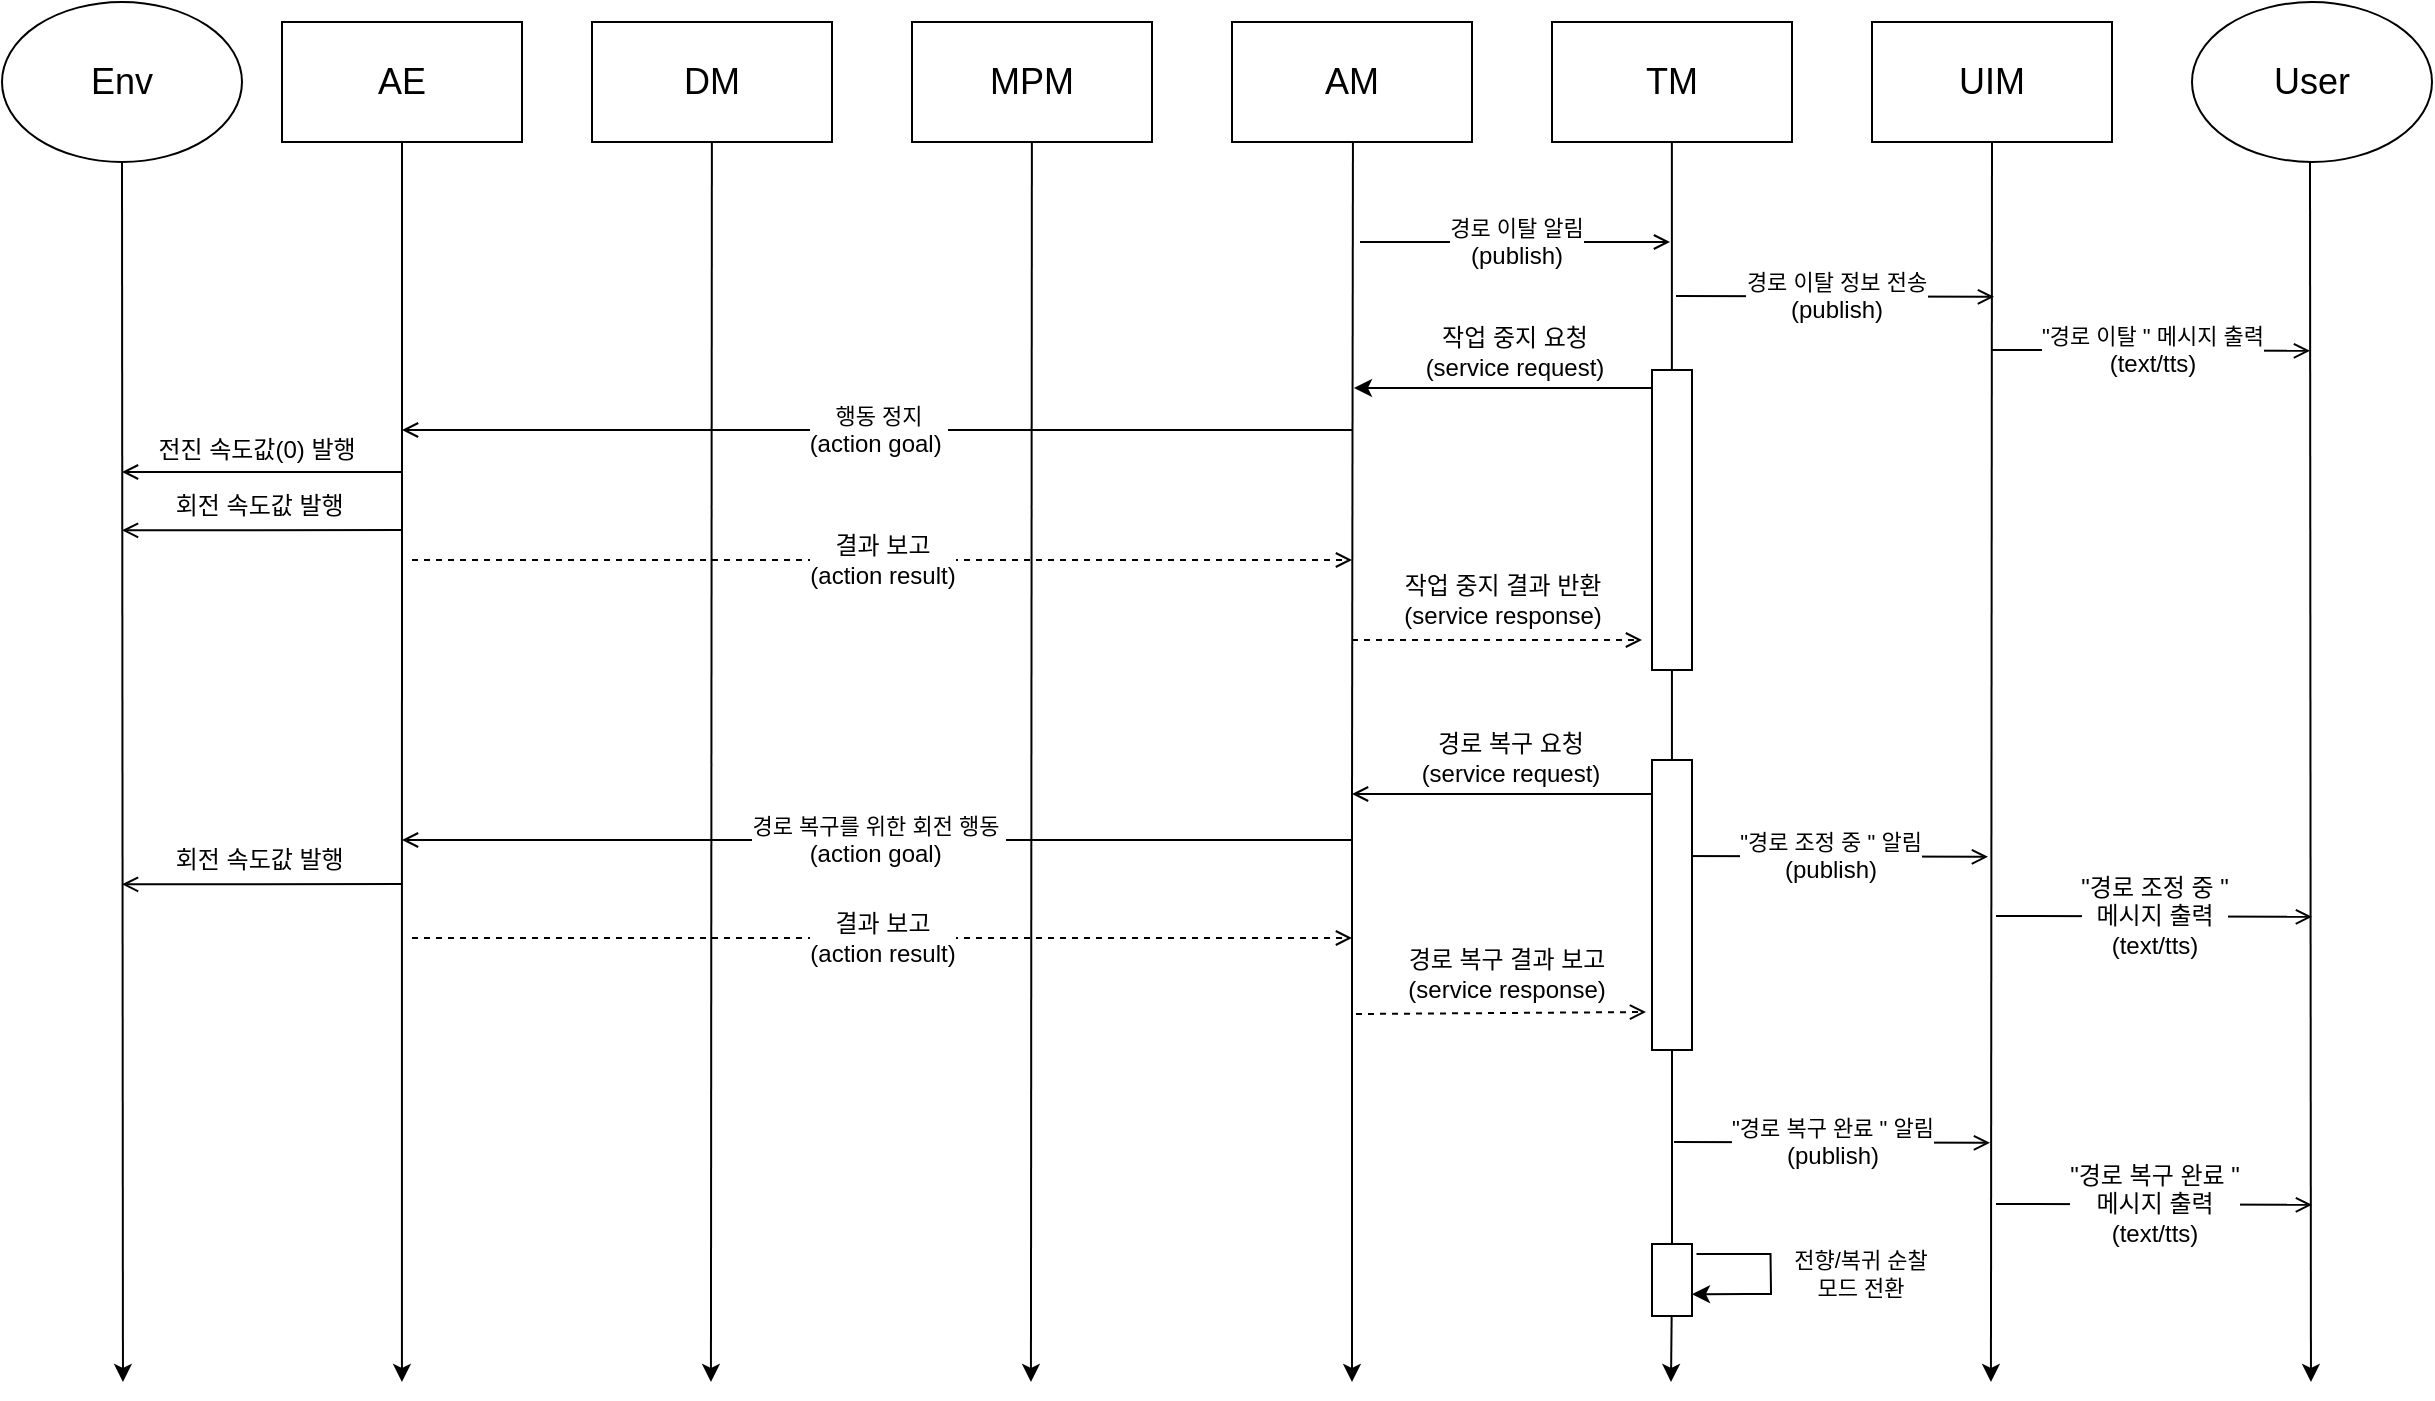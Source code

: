 <mxfile version="23.0.1" type="google">
  <diagram name="페이지-1" id="aEvHvg_GISMhGPSxpiuL">
    <mxGraphModel grid="1" page="1" gridSize="10" guides="1" tooltips="1" connect="1" arrows="1" fold="1" pageScale="1" pageWidth="1169" pageHeight="827" math="0" shadow="0">
      <root>
        <mxCell id="0" />
        <mxCell id="1" parent="0" />
        <mxCell id="wB_7CRHb40THPqK0Hq_M-1" value="&lt;font style=&quot;font-size: 18px;&quot;&gt;Env&lt;/font&gt;" style="ellipse;whiteSpace=wrap;html=1;" vertex="1" parent="1">
          <mxGeometry x="-90" y="70" width="120" height="80" as="geometry" />
        </mxCell>
        <mxCell id="wB_7CRHb40THPqK0Hq_M-2" value="&lt;font style=&quot;font-size: 18px;&quot;&gt;DM&lt;/font&gt;" style="rounded=0;whiteSpace=wrap;html=1;" vertex="1" parent="1">
          <mxGeometry x="205" y="80" width="120" height="60" as="geometry" />
        </mxCell>
        <mxCell id="wB_7CRHb40THPqK0Hq_M-3" value="&lt;font style=&quot;font-size: 18px;&quot;&gt;MPM&lt;/font&gt;" style="rounded=0;whiteSpace=wrap;html=1;" vertex="1" parent="1">
          <mxGeometry x="365" y="80" width="120" height="60" as="geometry" />
        </mxCell>
        <mxCell id="wB_7CRHb40THPqK0Hq_M-4" value="&lt;font style=&quot;font-size: 18px;&quot;&gt;AM&lt;/font&gt;" style="rounded=0;whiteSpace=wrap;html=1;" vertex="1" parent="1">
          <mxGeometry x="525" y="80" width="120" height="60" as="geometry" />
        </mxCell>
        <mxCell id="wB_7CRHb40THPqK0Hq_M-5" value="&lt;font style=&quot;font-size: 18px;&quot;&gt;TM&lt;/font&gt;" style="rounded=0;whiteSpace=wrap;html=1;" vertex="1" parent="1">
          <mxGeometry x="685" y="80" width="120" height="60" as="geometry" />
        </mxCell>
        <mxCell id="wB_7CRHb40THPqK0Hq_M-6" value="&lt;font style=&quot;font-size: 18px;&quot;&gt;UIM&lt;/font&gt;" style="rounded=0;whiteSpace=wrap;html=1;" vertex="1" parent="1">
          <mxGeometry x="845" y="80" width="120" height="60" as="geometry" />
        </mxCell>
        <mxCell id="wB_7CRHb40THPqK0Hq_M-10" value="&lt;font style=&quot;font-size: 18px;&quot;&gt;User&lt;/font&gt;" style="ellipse;whiteSpace=wrap;html=1;" vertex="1" parent="1">
          <mxGeometry x="1005" y="70" width="120" height="80" as="geometry" />
        </mxCell>
        <mxCell id="wB_7CRHb40THPqK0Hq_M-11" value="" style="endArrow=classic;html=1;rounded=0;exitX=0.5;exitY=1;exitDx=0;exitDy=0;" edge="1" parent="1" source="wB_7CRHb40THPqK0Hq_M-1">
          <mxGeometry width="50" height="50" relative="1" as="geometry">
            <mxPoint x="-29.06" y="140" as="sourcePoint" />
            <mxPoint x="-29.53" y="760" as="targetPoint" />
          </mxGeometry>
        </mxCell>
        <mxCell id="wB_7CRHb40THPqK0Hq_M-12" value="" style="endArrow=classic;html=1;rounded=0;" edge="1" parent="1">
          <mxGeometry width="50" height="50" relative="1" as="geometry">
            <mxPoint x="264.94" y="140" as="sourcePoint" />
            <mxPoint x="264.47" y="760" as="targetPoint" />
          </mxGeometry>
        </mxCell>
        <mxCell id="wB_7CRHb40THPqK0Hq_M-13" value="" style="endArrow=classic;html=1;rounded=0;" edge="1" parent="1">
          <mxGeometry width="50" height="50" relative="1" as="geometry">
            <mxPoint x="424.94" y="140" as="sourcePoint" />
            <mxPoint x="424.47" y="760" as="targetPoint" />
          </mxGeometry>
        </mxCell>
        <mxCell id="wB_7CRHb40THPqK0Hq_M-14" value="" style="endArrow=classic;html=1;rounded=0;" edge="1" parent="1">
          <mxGeometry width="50" height="50" relative="1" as="geometry">
            <mxPoint x="585" y="470" as="sourcePoint" />
            <mxPoint x="585" y="760" as="targetPoint" />
          </mxGeometry>
        </mxCell>
        <mxCell id="wB_7CRHb40THPqK0Hq_M-15" value="" style="endArrow=classic;html=1;rounded=0;" edge="1" parent="1" source="1umuNthz4r-LOpaF5BH0-11">
          <mxGeometry width="50" height="50" relative="1" as="geometry">
            <mxPoint x="744.5" y="380" as="sourcePoint" />
            <mxPoint x="744.5" y="760" as="targetPoint" />
          </mxGeometry>
        </mxCell>
        <mxCell id="wB_7CRHb40THPqK0Hq_M-16" value="" style="endArrow=classic;html=1;rounded=0;exitX=0.5;exitY=1;exitDx=0;exitDy=0;" edge="1" parent="1" source="wB_7CRHb40THPqK0Hq_M-6">
          <mxGeometry width="50" height="50" relative="1" as="geometry">
            <mxPoint x="904" y="250" as="sourcePoint" />
            <mxPoint x="904.47" y="760" as="targetPoint" />
          </mxGeometry>
        </mxCell>
        <mxCell id="wB_7CRHb40THPqK0Hq_M-17" value="" style="endArrow=classic;html=1;rounded=0;" edge="1" parent="1">
          <mxGeometry width="50" height="50" relative="1" as="geometry">
            <mxPoint x="1064" y="150" as="sourcePoint" />
            <mxPoint x="1064.47" y="760" as="targetPoint" />
          </mxGeometry>
        </mxCell>
        <mxCell id="z3fk2WP9xM1_8R4VP8eC-8" value="" style="endArrow=none;html=1;rounded=0;startArrow=none;startFill=0;endFill=0;" edge="1" parent="1">
          <mxGeometry width="50" height="50" relative="1" as="geometry">
            <mxPoint x="745" y="401" as="sourcePoint" />
            <mxPoint x="745" y="401" as="targetPoint" />
          </mxGeometry>
        </mxCell>
        <mxCell id="vnhUpB_bx22DK_QbWkj4-7" value="" style="endArrow=none;html=1;rounded=0;endFill=0;" edge="1" parent="1">
          <mxGeometry width="50" height="50" relative="1" as="geometry">
            <mxPoint x="585.47" y="140" as="sourcePoint" />
            <mxPoint x="585" y="470" as="targetPoint" />
          </mxGeometry>
        </mxCell>
        <mxCell id="8ow5oquwog-82AawMkZM-10" value="" style="endArrow=open;html=1;rounded=0;endFill=0;" edge="1" parent="1">
          <mxGeometry width="50" height="50" relative="1" as="geometry">
            <mxPoint x="589" y="190" as="sourcePoint" />
            <mxPoint x="744" y="190" as="targetPoint" />
          </mxGeometry>
        </mxCell>
        <mxCell id="1umuNthz4r-LOpaF5BH0-14" value="경로 이탈 알림&lt;br style=&quot;border-color: var(--border-color); font-size: 12px;&quot;&gt;&lt;span style=&quot;font-size: 12px;&quot;&gt;(publish)&lt;/span&gt;" style="edgeLabel;html=1;align=center;verticalAlign=middle;resizable=0;points=[];" connectable="0" vertex="1" parent="8ow5oquwog-82AawMkZM-10">
          <mxGeometry relative="1" as="geometry">
            <mxPoint as="offset" />
          </mxGeometry>
        </mxCell>
        <mxCell id="8ow5oquwog-82AawMkZM-13" value="" style="endArrow=open;html=1;rounded=0;endFill=0;" edge="1" parent="1">
          <mxGeometry width="50" height="50" relative="1" as="geometry">
            <mxPoint x="907" y="527" as="sourcePoint" />
            <mxPoint x="1065" y="527.417" as="targetPoint" />
          </mxGeometry>
        </mxCell>
        <mxCell id="8ow5oquwog-82AawMkZM-14" value="&quot;경로 조정 중 &quot;&lt;br&gt;메시지 출력&lt;br style=&quot;border-color: var(--border-color); font-size: 12px;&quot;&gt;(text/tts)" style="edgeLabel;html=1;align=center;verticalAlign=middle;resizable=0;points=[];fontSize=12;" connectable="0" vertex="1" parent="8ow5oquwog-82AawMkZM-13">
          <mxGeometry relative="1" as="geometry">
            <mxPoint as="offset" />
          </mxGeometry>
        </mxCell>
        <mxCell id="8ow5oquwog-82AawMkZM-15" value="" style="endArrow=open;html=1;rounded=0;endFill=0;" edge="1" parent="1">
          <mxGeometry width="50" height="50" relative="1" as="geometry">
            <mxPoint x="905" y="244" as="sourcePoint" />
            <mxPoint x="1064" y="244.417" as="targetPoint" />
          </mxGeometry>
        </mxCell>
        <mxCell id="1umuNthz4r-LOpaF5BH0-2" value="&quot;경로 이탈 &quot; 메시지 출력&lt;br style=&quot;border-color: var(--border-color); font-size: 12px;&quot;&gt;&lt;span style=&quot;font-size: 12px;&quot;&gt;(text/tts)&lt;/span&gt;" style="edgeLabel;html=1;align=center;verticalAlign=middle;resizable=0;points=[];" connectable="0" vertex="1" parent="8ow5oquwog-82AawMkZM-15">
          <mxGeometry relative="1" as="geometry">
            <mxPoint as="offset" />
          </mxGeometry>
        </mxCell>
        <mxCell id="8ow5oquwog-82AawMkZM-19" value="" style="endArrow=open;html=1;rounded=0;endFill=0;" edge="1" parent="1">
          <mxGeometry width="50" height="50" relative="1" as="geometry">
            <mxPoint x="745" y="497" as="sourcePoint" />
            <mxPoint x="903" y="497.417" as="targetPoint" />
          </mxGeometry>
        </mxCell>
        <mxCell id="1umuNthz4r-LOpaF5BH0-4" value="&quot;경로 조정 중 &quot; 알림&lt;br style=&quot;border-color: var(--border-color); font-size: 12px;&quot;&gt;&lt;span style=&quot;font-size: 12px;&quot;&gt;(publish)&lt;/span&gt;" style="edgeLabel;html=1;align=center;verticalAlign=middle;resizable=0;points=[];" connectable="0" vertex="1" parent="8ow5oquwog-82AawMkZM-19">
          <mxGeometry relative="1" as="geometry">
            <mxPoint as="offset" />
          </mxGeometry>
        </mxCell>
        <mxCell id="8ow5oquwog-82AawMkZM-26" value="" style="endArrow=open;html=1;rounded=0;endFill=0;" edge="1" parent="1">
          <mxGeometry width="50" height="50" relative="1" as="geometry">
            <mxPoint x="110" y="305" as="sourcePoint" />
            <mxPoint x="-30" y="305" as="targetPoint" />
          </mxGeometry>
        </mxCell>
        <mxCell id="8ow5oquwog-82AawMkZM-27" value="전진 속도값(0) 발행" style="edgeLabel;html=1;align=center;verticalAlign=middle;resizable=0;points=[];fontSize=12;" connectable="0" vertex="1" parent="8ow5oquwog-82AawMkZM-26">
          <mxGeometry relative="1" as="geometry">
            <mxPoint x="-3" y="-11" as="offset" />
          </mxGeometry>
        </mxCell>
        <mxCell id="8ow5oquwog-82AawMkZM-33" value="" style="endArrow=open;html=1;rounded=0;endFill=0;dashed=1;" edge="1" parent="1">
          <mxGeometry width="50" height="50" relative="1" as="geometry">
            <mxPoint x="115" y="349.002" as="sourcePoint" />
            <mxPoint x="585" y="349" as="targetPoint" />
          </mxGeometry>
        </mxCell>
        <mxCell id="8ow5oquwog-82AawMkZM-34" value="&lt;p style=&quot;margin-top: 0pt; margin-bottom: 0pt; margin-left: 0in; direction: ltr; unicode-bidi: embed; font-size: 12px;&quot;&gt;&lt;br&gt;&lt;/p&gt;" style="edgeLabel;html=1;align=center;verticalAlign=middle;resizable=0;points=[];fontSize=12;" connectable="0" vertex="1" parent="8ow5oquwog-82AawMkZM-33">
          <mxGeometry relative="1" as="geometry">
            <mxPoint x="-6" y="-17" as="offset" />
          </mxGeometry>
        </mxCell>
        <mxCell id="1umuNthz4r-LOpaF5BH0-7" value="&lt;p style=&quot;border-color: var(--border-color); font-size: 12px; margin-top: 0pt; margin-bottom: 0pt; margin-left: 0in; direction: ltr; unicode-bidi: embed;&quot;&gt;결과 보고&lt;/p&gt;&lt;p style=&quot;border-color: var(--border-color); font-size: 12px; margin-top: 0pt; margin-bottom: 0pt; margin-left: 0in; direction: ltr; unicode-bidi: embed;&quot;&gt;(action result)&lt;/p&gt;" style="edgeLabel;html=1;align=center;verticalAlign=middle;resizable=0;points=[];" connectable="0" vertex="1" parent="8ow5oquwog-82AawMkZM-33">
          <mxGeometry relative="1" as="geometry">
            <mxPoint as="offset" />
          </mxGeometry>
        </mxCell>
        <mxCell id="roTEfBc0p75Sdqu_rDuw-1" value="" style="endArrow=classic;html=1;rounded=0;exitX=0;exitY=0;exitDx=0;exitDy=5;exitPerimeter=0;endFill=1;" edge="1" parent="1">
          <mxGeometry width="50" height="50" relative="1" as="geometry">
            <mxPoint x="746" y="263" as="sourcePoint" />
            <mxPoint x="586" y="263.0" as="targetPoint" />
          </mxGeometry>
        </mxCell>
        <mxCell id="roTEfBc0p75Sdqu_rDuw-2" value="작업 중지 요청&lt;br style=&quot;font-size: 12px;&quot;&gt;(service request)" style="edgeLabel;html=1;align=center;verticalAlign=middle;resizable=0;points=[];fontSize=12;" connectable="0" vertex="1" parent="roTEfBc0p75Sdqu_rDuw-1">
          <mxGeometry relative="1" as="geometry">
            <mxPoint y="-18" as="offset" />
          </mxGeometry>
        </mxCell>
        <mxCell id="bVFWxfAuRccr5PjTUzov-1" value="" style="endArrow=open;html=1;rounded=0;exitX=0;exitY=0;exitDx=0;exitDy=5;exitPerimeter=0;endFill=0;" edge="1" parent="1">
          <mxGeometry width="50" height="50" relative="1" as="geometry">
            <mxPoint x="745" y="466" as="sourcePoint" />
            <mxPoint x="585" y="466.0" as="targetPoint" />
          </mxGeometry>
        </mxCell>
        <mxCell id="bVFWxfAuRccr5PjTUzov-2" value="경로 복구 요청&lt;br style=&quot;font-size: 12px;&quot;&gt;(service request)" style="edgeLabel;html=1;align=center;verticalAlign=middle;resizable=0;points=[];fontSize=12;" connectable="0" vertex="1" parent="bVFWxfAuRccr5PjTUzov-1">
          <mxGeometry relative="1" as="geometry">
            <mxPoint x="-1" y="-18" as="offset" />
          </mxGeometry>
        </mxCell>
        <mxCell id="bVFWxfAuRccr5PjTUzov-3" value="" style="endArrow=open;html=1;rounded=0;endFill=0;" edge="1" parent="1">
          <mxGeometry width="50" height="50" relative="1" as="geometry">
            <mxPoint x="110" y="334" as="sourcePoint" />
            <mxPoint x="-30" y="334.173" as="targetPoint" />
          </mxGeometry>
        </mxCell>
        <mxCell id="bVFWxfAuRccr5PjTUzov-5" value="" style="endArrow=open;html=1;rounded=0;endFill=0;dashed=1;" edge="1" parent="1">
          <mxGeometry width="50" height="50" relative="1" as="geometry">
            <mxPoint x="587" y="576.002" as="sourcePoint" />
            <mxPoint x="732" y="575" as="targetPoint" />
          </mxGeometry>
        </mxCell>
        <mxCell id="bVFWxfAuRccr5PjTUzov-6" value="&lt;p style=&quot;margin-top: 0pt; margin-bottom: 0pt; margin-left: 0in; direction: ltr; unicode-bidi: embed; font-size: 12px;&quot;&gt;경로 복구 결과 보고&lt;/p&gt;&lt;p style=&quot;margin-top: 0pt; margin-bottom: 0pt; margin-left: 0in; direction: ltr; unicode-bidi: embed; font-size: 12px;&quot;&gt;(service response)&lt;/p&gt;" style="edgeLabel;html=1;align=center;verticalAlign=middle;resizable=0;points=[];fontSize=12;" connectable="0" vertex="1" parent="bVFWxfAuRccr5PjTUzov-5">
          <mxGeometry relative="1" as="geometry">
            <mxPoint x="2" y="-20" as="offset" />
          </mxGeometry>
        </mxCell>
        <mxCell id="bVFWxfAuRccr5PjTUzov-9" value="" style="endArrow=open;html=1;rounded=0;endFill=0;" edge="1" parent="1">
          <mxGeometry width="50" height="50" relative="1" as="geometry">
            <mxPoint x="747" y="217" as="sourcePoint" />
            <mxPoint x="906" y="217.417" as="targetPoint" />
          </mxGeometry>
        </mxCell>
        <mxCell id="1umuNthz4r-LOpaF5BH0-13" value="경로 이탈 정보 전송&lt;br style=&quot;border-color: var(--border-color); font-size: 12px;&quot;&gt;&lt;span style=&quot;font-size: 12px;&quot;&gt;(publish)&lt;/span&gt;" style="edgeLabel;html=1;align=center;verticalAlign=middle;resizable=0;points=[];" connectable="0" vertex="1" parent="bVFWxfAuRccr5PjTUzov-9">
          <mxGeometry relative="1" as="geometry">
            <mxPoint as="offset" />
          </mxGeometry>
        </mxCell>
        <mxCell id="jLdyIPMiNUxvir0M2ONF-3" value="" style="endArrow=classic;html=1;rounded=0;exitX=0.5;exitY=1;exitDx=0;exitDy=0;" edge="1" parent="1" source="-VXVN836z6qrex8ra6Wj-1">
          <mxGeometry width="50" height="50" relative="1" as="geometry">
            <mxPoint x="109.5" y="150" as="sourcePoint" />
            <mxPoint x="109.97" y="760" as="targetPoint" />
          </mxGeometry>
        </mxCell>
        <mxCell id="jLdyIPMiNUxvir0M2ONF-4" value="회전 속도값 발행&amp;nbsp;" style="edgeLabel;html=1;align=center;verticalAlign=middle;resizable=0;points=[];fontSize=12;" connectable="0" vertex="1" parent="1">
          <mxGeometry x="40.0" y="321.997" as="geometry" />
        </mxCell>
        <mxCell id="jLdyIPMiNUxvir0M2ONF-10" value="" style="endArrow=open;html=1;rounded=0;exitX=0;exitY=0;exitDx=0;exitDy=5;exitPerimeter=0;endFill=0;" edge="1" parent="1">
          <mxGeometry width="50" height="50" relative="1" as="geometry">
            <mxPoint x="585" y="284" as="sourcePoint" />
            <mxPoint x="110" y="284" as="targetPoint" />
          </mxGeometry>
        </mxCell>
        <mxCell id="1umuNthz4r-LOpaF5BH0-8" value="행동 정지&lt;br style=&quot;border-color: var(--border-color); font-size: 12px;&quot;&gt;&lt;span style=&quot;font-size: 12px;&quot;&gt;(action goal)&amp;nbsp;&lt;/span&gt;" style="edgeLabel;html=1;align=center;verticalAlign=middle;resizable=0;points=[];" connectable="0" vertex="1" parent="jLdyIPMiNUxvir0M2ONF-10">
          <mxGeometry relative="1" as="geometry">
            <mxPoint as="offset" />
          </mxGeometry>
        </mxCell>
        <mxCell id="jLdyIPMiNUxvir0M2ONF-12" value="작업 중지 결과 반환&lt;br&gt;(service response)" style="edgeLabel;html=1;align=center;verticalAlign=middle;resizable=0;points=[];fontSize=12;" connectable="0" vertex="1" parent="1">
          <mxGeometry x="660" y="369.0" as="geometry" />
        </mxCell>
        <mxCell id="YbFOPsZwtnJD7_i2ICif-1" value="" style="endArrow=open;html=1;rounded=0;dashed=1;endFill=0;" edge="1" parent="1">
          <mxGeometry width="50" height="50" relative="1" as="geometry">
            <mxPoint x="585" y="389" as="sourcePoint" />
            <mxPoint x="730" y="389" as="targetPoint" />
          </mxGeometry>
        </mxCell>
        <mxCell id="YbFOPsZwtnJD7_i2ICif-4" value="" style="endArrow=open;html=1;rounded=0;endFill=0;dashed=1;" edge="1" parent="1">
          <mxGeometry width="50" height="50" relative="1" as="geometry">
            <mxPoint x="115" y="538.002" as="sourcePoint" />
            <mxPoint x="585" y="538" as="targetPoint" />
          </mxGeometry>
        </mxCell>
        <mxCell id="YbFOPsZwtnJD7_i2ICif-5" value="&lt;p style=&quot;margin-top: 0pt; margin-bottom: 0pt; margin-left: 0in; direction: ltr; unicode-bidi: embed; font-size: 12px;&quot;&gt;&lt;br&gt;&lt;/p&gt;" style="edgeLabel;html=1;align=center;verticalAlign=middle;resizable=0;points=[];fontSize=12;" connectable="0" vertex="1" parent="YbFOPsZwtnJD7_i2ICif-4">
          <mxGeometry relative="1" as="geometry">
            <mxPoint x="-6" y="-17" as="offset" />
          </mxGeometry>
        </mxCell>
        <mxCell id="1umuNthz4r-LOpaF5BH0-5" value="&lt;p style=&quot;border-color: var(--border-color); font-size: 12px; margin-top: 0pt; margin-bottom: 0pt; margin-left: 0in; direction: ltr; unicode-bidi: embed;&quot;&gt;결과 보고&lt;/p&gt;&lt;p style=&quot;border-color: var(--border-color); font-size: 12px; margin-top: 0pt; margin-bottom: 0pt; margin-left: 0in; direction: ltr; unicode-bidi: embed;&quot;&gt;(action result)&lt;/p&gt;" style="edgeLabel;html=1;align=center;verticalAlign=middle;resizable=0;points=[];" connectable="0" vertex="1" parent="YbFOPsZwtnJD7_i2ICif-4">
          <mxGeometry relative="1" as="geometry">
            <mxPoint as="offset" />
          </mxGeometry>
        </mxCell>
        <mxCell id="YbFOPsZwtnJD7_i2ICif-6" value="" style="endArrow=open;html=1;rounded=0;endFill=0;" edge="1" parent="1">
          <mxGeometry width="50" height="50" relative="1" as="geometry">
            <mxPoint x="110" y="511" as="sourcePoint" />
            <mxPoint x="-30" y="511.173" as="targetPoint" />
          </mxGeometry>
        </mxCell>
        <mxCell id="YbFOPsZwtnJD7_i2ICif-8" value="회전 속도값 발행&amp;nbsp;" style="edgeLabel;html=1;align=center;verticalAlign=middle;resizable=0;points=[];fontSize=12;" connectable="0" vertex="1" parent="1">
          <mxGeometry x="40.0" y="498.997" as="geometry" />
        </mxCell>
        <mxCell id="YbFOPsZwtnJD7_i2ICif-9" value="" style="endArrow=open;html=1;rounded=0;exitX=0;exitY=0;exitDx=0;exitDy=5;exitPerimeter=0;endFill=0;" edge="1" parent="1">
          <mxGeometry width="50" height="50" relative="1" as="geometry">
            <mxPoint x="585" y="489" as="sourcePoint" />
            <mxPoint x="110" y="489" as="targetPoint" />
          </mxGeometry>
        </mxCell>
        <mxCell id="1umuNthz4r-LOpaF5BH0-6" value="경로 복구를 위한 회전 행동&amp;nbsp;&lt;br style=&quot;border-color: var(--border-color); font-size: 12px;&quot;&gt;&lt;span style=&quot;font-size: 12px;&quot;&gt;(action goal)&amp;nbsp;&lt;/span&gt;" style="edgeLabel;html=1;align=center;verticalAlign=middle;resizable=0;points=[];" connectable="0" vertex="1" parent="YbFOPsZwtnJD7_i2ICif-9">
          <mxGeometry relative="1" as="geometry">
            <mxPoint as="offset" />
          </mxGeometry>
        </mxCell>
        <mxCell id="YbFOPsZwtnJD7_i2ICif-10" value="" style="endArrow=open;html=1;rounded=0;endFill=0;" edge="1" parent="1">
          <mxGeometry width="50" height="50" relative="1" as="geometry">
            <mxPoint x="745.993" y="639.996" as="sourcePoint" />
            <mxPoint x="903.993" y="640.413" as="targetPoint" />
          </mxGeometry>
        </mxCell>
        <mxCell id="1umuNthz4r-LOpaF5BH0-3" value="&quot;경로 복구 완료 &quot; 알림&lt;br style=&quot;border-color: var(--border-color); font-size: 12px;&quot;&gt;&lt;span style=&quot;font-size: 12px;&quot;&gt;(publish)&lt;/span&gt;" style="edgeLabel;html=1;align=center;verticalAlign=middle;resizable=0;points=[];" connectable="0" vertex="1" parent="YbFOPsZwtnJD7_i2ICif-10">
          <mxGeometry relative="1" as="geometry">
            <mxPoint as="offset" />
          </mxGeometry>
        </mxCell>
        <mxCell id="YbFOPsZwtnJD7_i2ICif-12" value="" style="endArrow=open;html=1;rounded=0;endFill=0;" edge="1" parent="1">
          <mxGeometry width="50" height="50" relative="1" as="geometry">
            <mxPoint x="907" y="671" as="sourcePoint" />
            <mxPoint x="1065" y="671.417" as="targetPoint" />
          </mxGeometry>
        </mxCell>
        <mxCell id="YbFOPsZwtnJD7_i2ICif-13" value="&quot;경로 복구 완료 &quot; &lt;br&gt;메시지 출력&lt;br style=&quot;border-color: var(--border-color); font-size: 12px;&quot;&gt;(text/tts)" style="edgeLabel;html=1;align=center;verticalAlign=middle;resizable=0;points=[];fontSize=12;" connectable="0" vertex="1" parent="YbFOPsZwtnJD7_i2ICif-12">
          <mxGeometry relative="1" as="geometry">
            <mxPoint as="offset" />
          </mxGeometry>
        </mxCell>
        <mxCell id="zplsxQGmdKHzMJyl_ohD-1" value="" style="endArrow=classic;html=1;rounded=0;exitX=1.006;exitY=0.101;exitDx=0;exitDy=0;exitPerimeter=0;endFill=1;entryX=0.981;entryY=0.837;entryDx=0;entryDy=0;entryPerimeter=0;fontSize=11;" edge="1" parent="1">
          <mxGeometry width="50" height="50" relative="1" as="geometry">
            <mxPoint x="757.26" y="696" as="sourcePoint" />
            <mxPoint x="755.004" y="716.11" as="targetPoint" />
            <Array as="points">
              <mxPoint x="794.26" y="696" />
              <mxPoint x="794.51" y="716" />
              <mxPoint x="782.51" y="716" />
            </Array>
          </mxGeometry>
        </mxCell>
        <mxCell id="zplsxQGmdKHzMJyl_ohD-2" value="&lt;span style=&quot;font-size: 11px;&quot;&gt;전향/복귀 순찰 &lt;br style=&quot;font-size: 11px;&quot;&gt;모드 전환&lt;/span&gt;" style="text;html=1;strokeColor=none;fillColor=none;align=center;verticalAlign=middle;whiteSpace=wrap;rounded=0;fontSize=11;" vertex="1" parent="1">
          <mxGeometry x="789.76" y="691" width="99.25" height="30" as="geometry" />
        </mxCell>
        <mxCell id="-VXVN836z6qrex8ra6Wj-1" value="&lt;span style=&quot;font-size: 18px;&quot;&gt;AE&lt;/span&gt;" style="rounded=0;whiteSpace=wrap;html=1;" vertex="1" parent="1">
          <mxGeometry x="50" y="80" width="120" height="60" as="geometry" />
        </mxCell>
        <mxCell id="-VXVN836z6qrex8ra6Wj-5" value="" style="endArrow=none;html=1;rounded=0;startArrow=none;startFill=0;endFill=0;entryX=0.5;entryY=0;entryDx=0;entryDy=0;" edge="1" parent="1" target="1umuNthz4r-LOpaF5BH0-11">
          <mxGeometry width="50" height="50" relative="1" as="geometry">
            <mxPoint x="744.94" y="140" as="sourcePoint" />
            <mxPoint x="745" y="380" as="targetPoint" />
          </mxGeometry>
        </mxCell>
        <mxCell id="-VXVN836z6qrex8ra6Wj-4" value="" style="rounded=0;whiteSpace=wrap;html=1;" vertex="1" parent="1">
          <mxGeometry x="735" y="254" width="20" height="150" as="geometry" />
        </mxCell>
        <mxCell id="-VXVN836z6qrex8ra6Wj-8" value="" style="rounded=0;whiteSpace=wrap;html=1;" vertex="1" parent="1">
          <mxGeometry x="735" y="449" width="20" height="145" as="geometry" />
        </mxCell>
        <mxCell id="1umuNthz4r-LOpaF5BH0-11" value="" style="rounded=0;whiteSpace=wrap;html=1;" vertex="1" parent="1">
          <mxGeometry x="735" y="691" width="20" height="36" as="geometry" />
        </mxCell>
      </root>
    </mxGraphModel>
  </diagram>
</mxfile>
